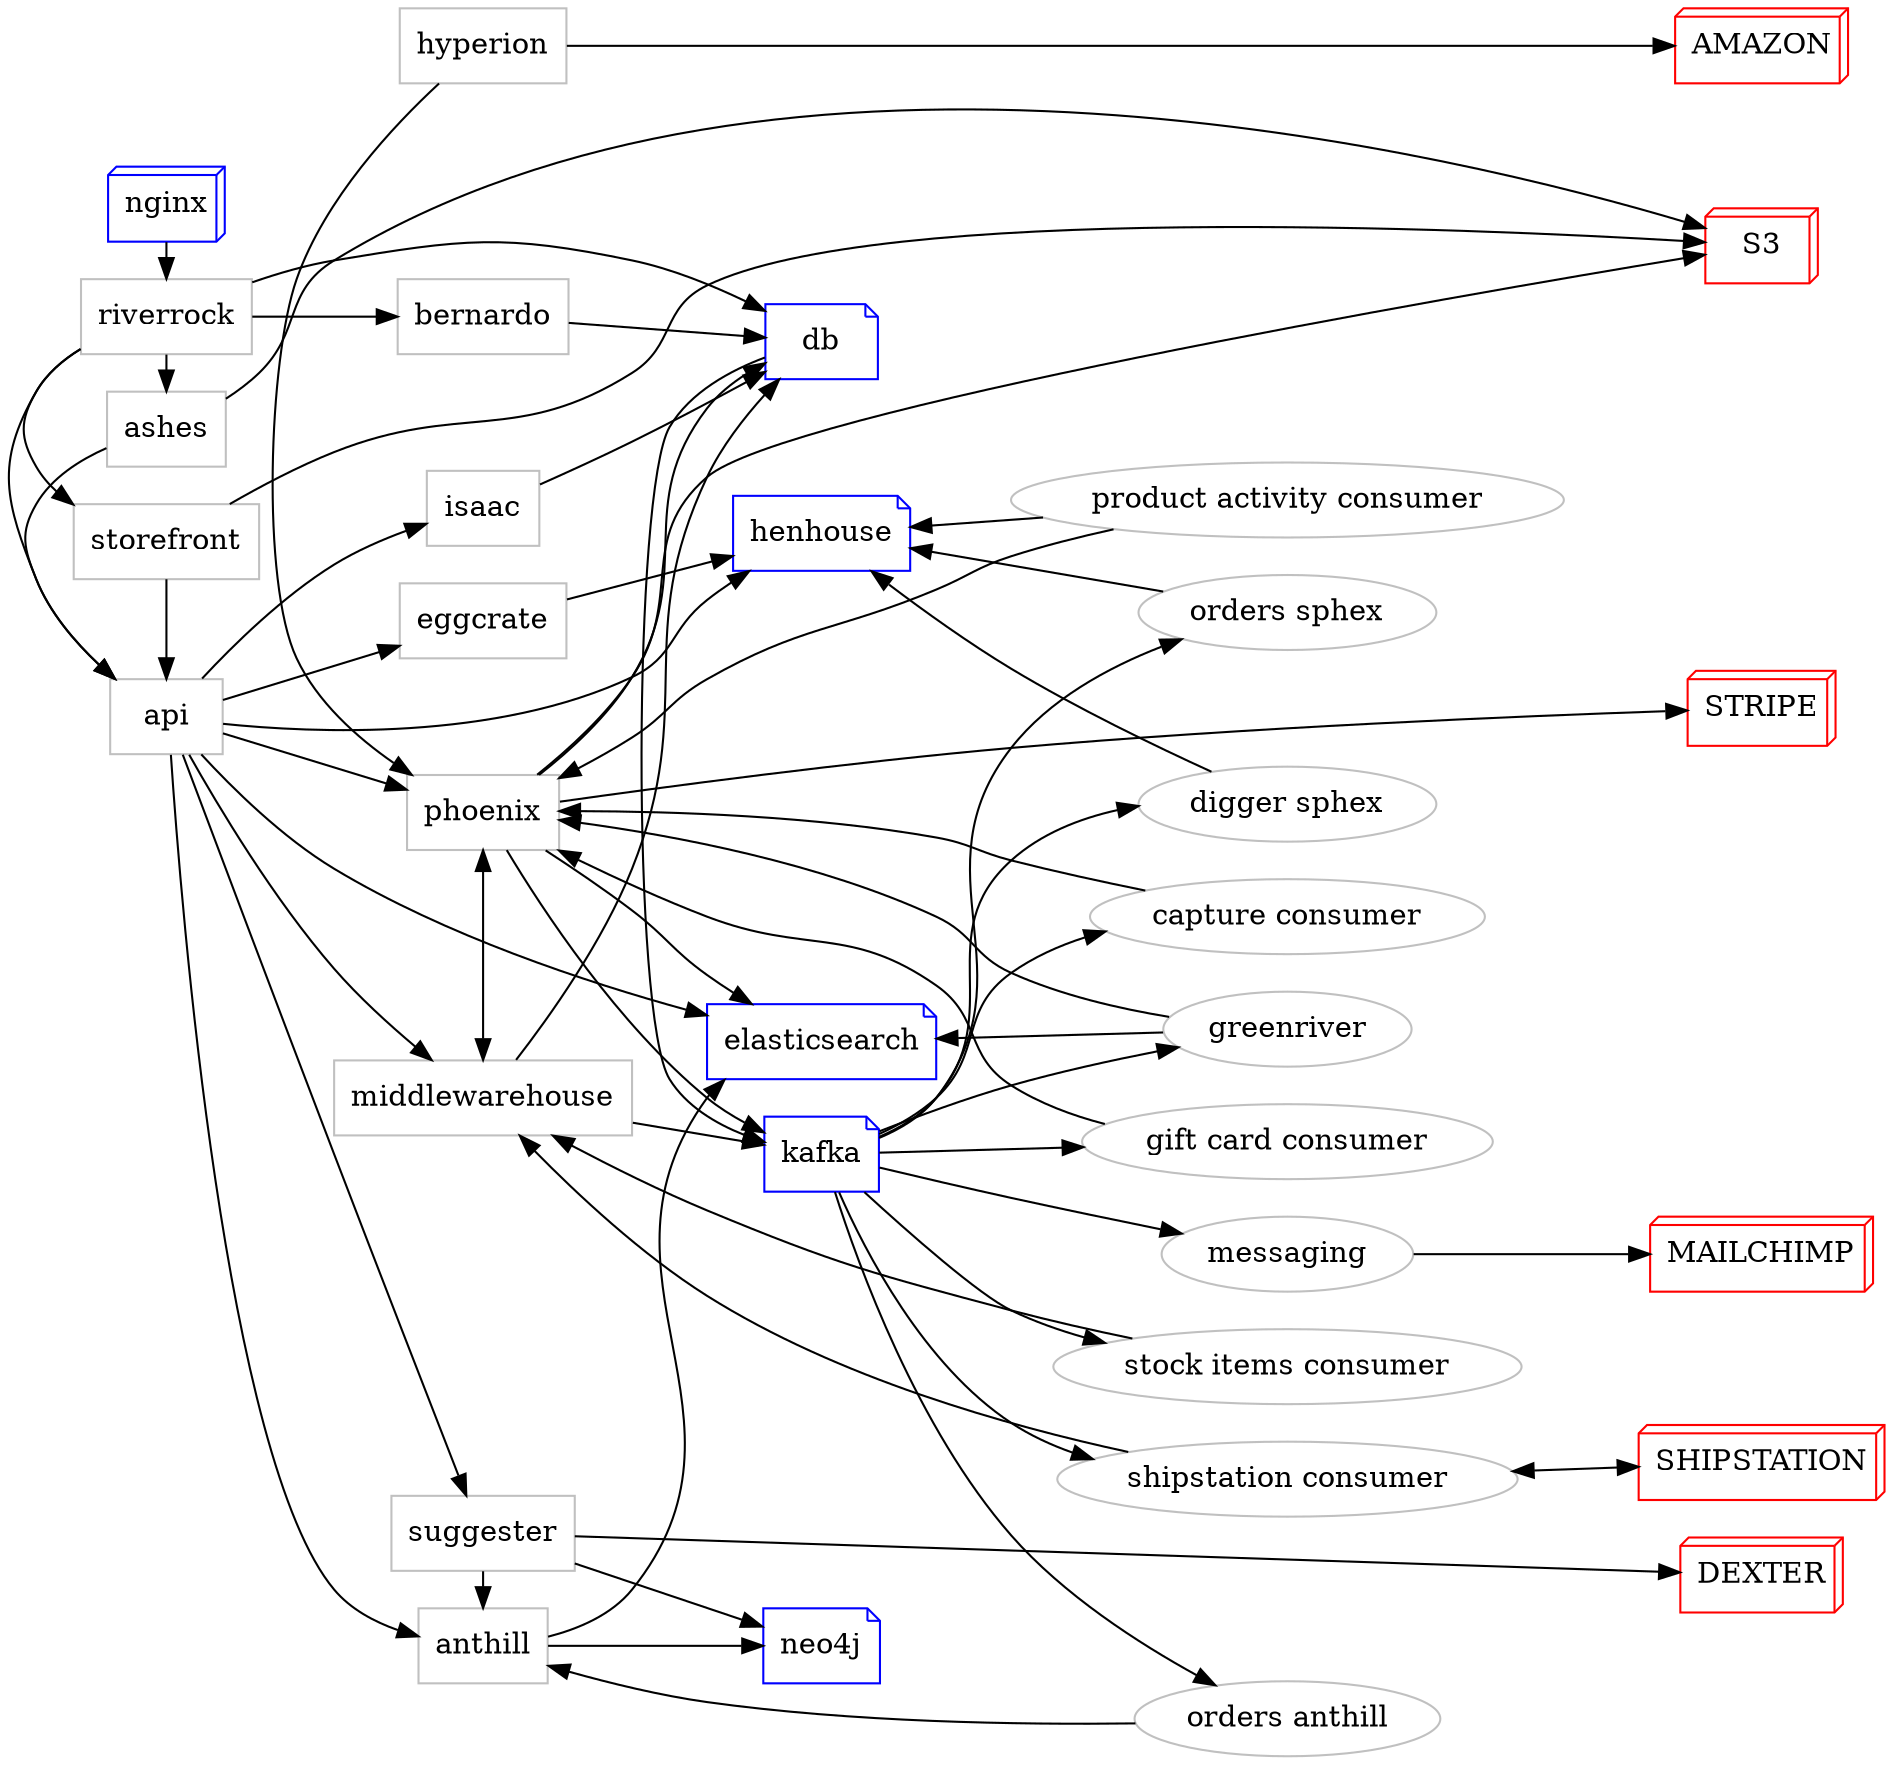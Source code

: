 digraph {
    overlap=false;
    rankdir=LR;

    subgraph {
        rank=min;
        nginx [shape=box3d,color=blue];
        riverrock [shape=rectangle,color=gray];
        storefront [shape=rectangle,color=gray];
        ashes [shape=rectangle,color=gray];
        api [shape=rectangle,color=gray];
    }

    subgraph {
        rank=same;
        phoenix [shape=rectangle,color=gray];
        middlewarehouse [shape=rectangle,color=gray];
        eggcrate [shape=rectangle,color=gray];
        anthill [shape=rectangle,color=gray];
        suggester [shape=rectangle,color=gray];
        hyperion [shape=rectangle,color=gray];
        isaac [shape=rectangle,color=gray];
        bernardo [shape=rectangle,color=gray];
    }         

    subgraph { 
        rank=same;
        greenriver [color=gray];
        "capture consumer" [color=gray];
        "gift card consumer" [color=gray];
        "orders sphex" [color=gray];
        "orders anthill" [color=gray];
        "digger sphex" [color=gray];
        "messaging" [color=gray];
        "shipstation consumer" [color=gray];
        "stock items consumer" [color=gray];
        "product activity consumer" [color=gray];
    }

    subgraph {
        rank=same;
        henhouse [shape=note,color=blue]; 
        db [shape=note,color=blue]; 
        kafka [shape=note,color=blue];
        elasticsearch [shape=note,color=blue];
        neo4j [shape=note,color=blue];
    }

    subgraph { 
        rank=max;
        SHIPSTATION [shape=box3d,color=red];
        STRIPE [shape=box3d,color=red];
        MAILCHIMP [shape=box3d,color=red];
        S3 [shape=box3d,color=red];
        AMAZON [shape=box3d,color=red];
        DEXTER [shape=box3d,color=red];
    }

    "capture consumer" -> phoenix;
    "digger sphex" -> henhouse;
    "orders sphex" -> henhouse;
    "orders anthill" -> anthill;
    "shipstation consumer" -> SHIPSTATION [dir=both];
    "shipstation consumer" -> middlewarehouse;
    "stock items consumer" -> middlewarehouse;
    "gift card consumer" -> phoenix;
    "product activity consumer" -> phoenix;
    "product activity consumer" -> henhouse;
    api -> eggcrate;
    api -> henhouse;
    api -> anthill;
    api -> suggester;
    api -> isaac;
    api -> middlewarehouse;
    api -> phoenix;
    api -> elasticsearch;
    ashes -> S3;
    ashes -> api;
    bernardo -> db;
    db -> kafka;
    eggcrate -> henhouse;
    greenriver -> elasticsearch;
    greenriver -> phoenix;
    hyperion -> AMAZON;
    hyperion -> phoenix;
    anthill -> elasticsearch;
    anthill -> neo4j;
    suggester -> anthill
    suggester -> neo4j
    suggester -> DEXTER
    isaac -> db;
    kafka -> "capture consumer";
    kafka -> "digger sphex";
    kafka -> "gift card consumer";
    kafka -> "orders sphex";
    kafka -> "orders anthill";
    kafka -> "shipstation consumer";
    kafka -> "stock items consumer";
    kafka -> greenriver;
    kafka -> messaging;
    messaging -> MAILCHIMP;
    middlewarehouse -> db;
    middlewarehouse -> kafka;
    nginx -> riverrock;
    phoenix -> S3;
    phoenix -> STRIPE;
    phoenix -> db;
    phoenix -> kafka;
    phoenix -> middlewarehouse [dir=both];
    phoenix -> elasticsearch;
    riverrock -> api;
    riverrock -> ashes
    riverrock -> bernardo;
    riverrock -> db;
    riverrock -> storefront;
    storefront -> S3;
    storefront -> api;
}
